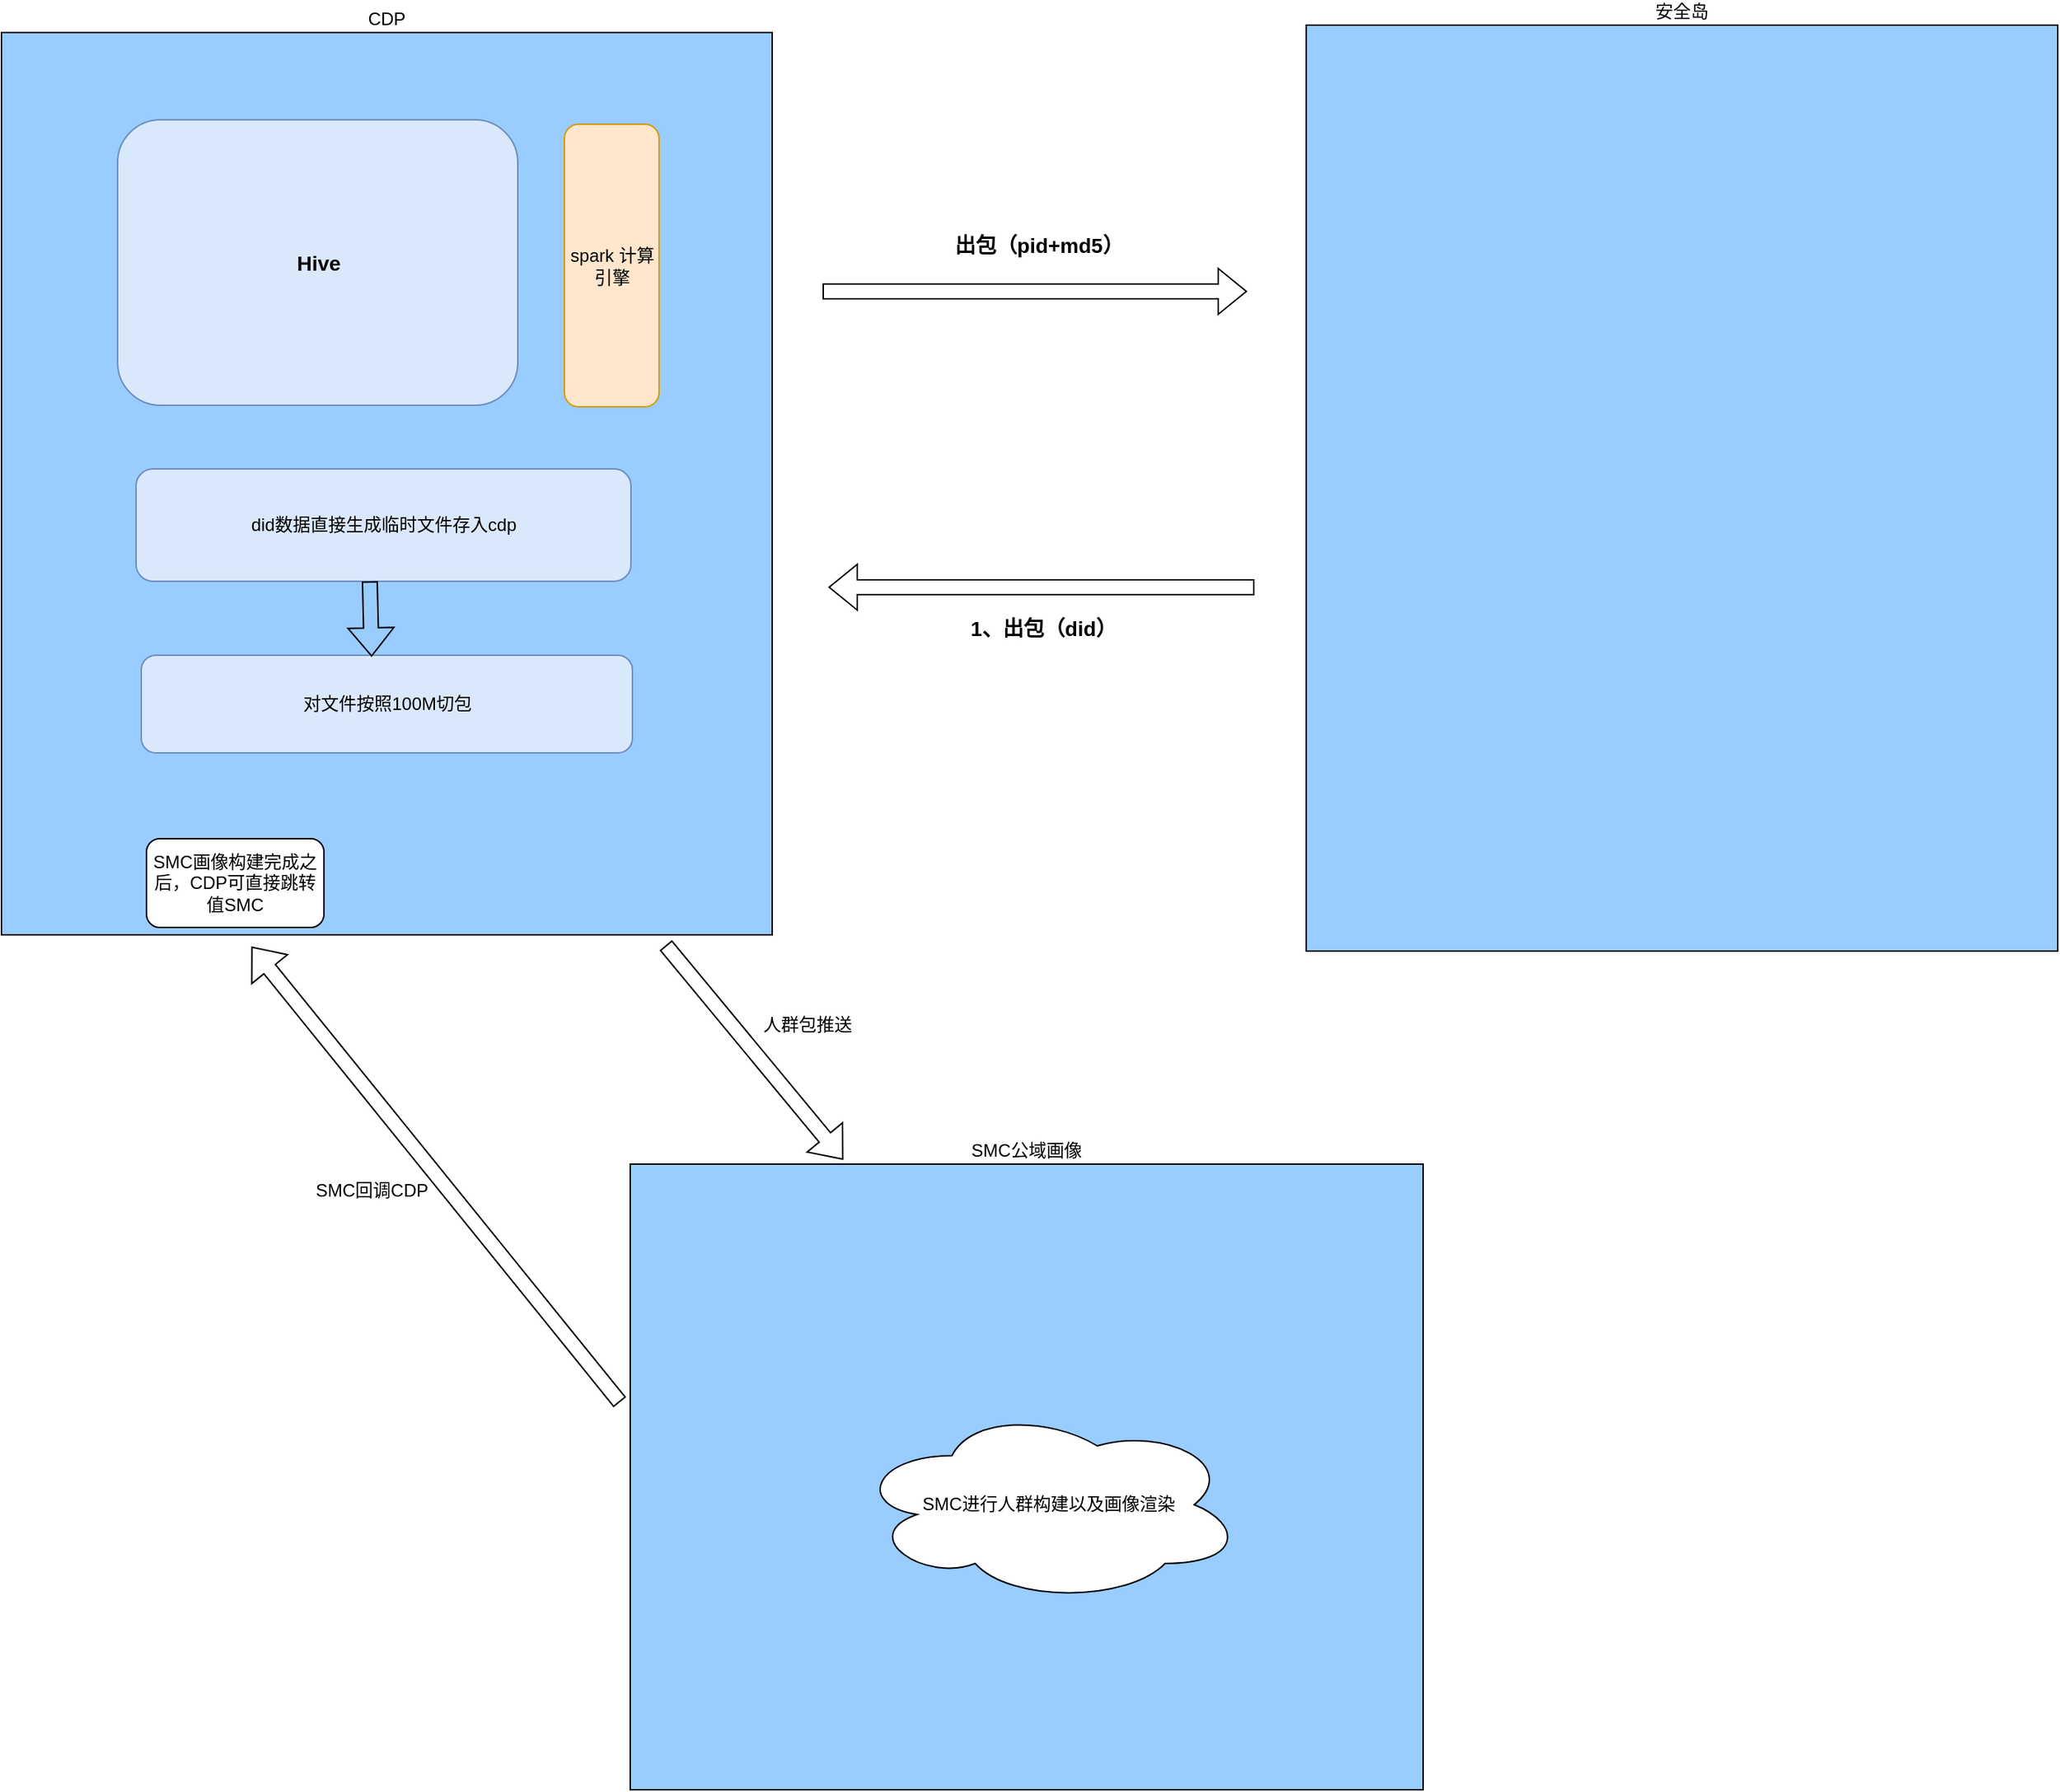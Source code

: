 <mxfile version="21.1.2" type="github">
  <diagram name="第 1 页" id="9FNGOSTYdFmzoKh4jky8">
    <mxGraphModel dx="3787" dy="952" grid="0" gridSize="10" guides="1" tooltips="1" connect="1" arrows="1" fold="1" page="1" pageScale="1" pageWidth="1700" pageHeight="1100" math="0" shadow="0">
      <root>
        <mxCell id="0" />
        <mxCell id="1" parent="0" />
        <mxCell id="w8Ea4wfVR7hNAdVZ4RfK-1" value="CDP" style="rounded=0;whiteSpace=wrap;html=1;labelPosition=center;verticalLabelPosition=top;align=center;verticalAlign=bottom;fillColor=#99CCFF;" vertex="1" parent="1">
          <mxGeometry x="-141" y="106" width="521" height="610" as="geometry" />
        </mxCell>
        <mxCell id="w8Ea4wfVR7hNAdVZ4RfK-2" value="&lt;b&gt;&lt;font style=&quot;font-size: 14px;&quot;&gt;Hive&lt;/font&gt;&lt;/b&gt;" style="rounded=1;whiteSpace=wrap;html=1;fillColor=#dae8fc;strokeColor=#6c8ebf;labelPosition=center;verticalLabelPosition=middle;align=center;verticalAlign=middle;" vertex="1" parent="1">
          <mxGeometry x="-62.5" y="165" width="270.5" height="193" as="geometry" />
        </mxCell>
        <mxCell id="w8Ea4wfVR7hNAdVZ4RfK-4" value="spark 计算引擎" style="rounded=1;whiteSpace=wrap;html=1;fillColor=#ffe6cc;strokeColor=#d79b00;" vertex="1" parent="1">
          <mxGeometry x="239.5" y="168" width="64" height="191" as="geometry" />
        </mxCell>
        <mxCell id="w8Ea4wfVR7hNAdVZ4RfK-5" value="安全岛" style="rounded=0;whiteSpace=wrap;html=1;labelPosition=center;verticalLabelPosition=top;align=center;verticalAlign=bottom;fillColor=#99CCFF;" vertex="1" parent="1">
          <mxGeometry x="741" y="101" width="508" height="626" as="geometry" />
        </mxCell>
        <mxCell id="w8Ea4wfVR7hNAdVZ4RfK-6" value="" style="shape=flexArrow;endArrow=classic;html=1;rounded=0;" edge="1" parent="1">
          <mxGeometry width="50" height="50" relative="1" as="geometry">
            <mxPoint x="414" y="281" as="sourcePoint" />
            <mxPoint x="701" y="281" as="targetPoint" />
          </mxGeometry>
        </mxCell>
        <mxCell id="w8Ea4wfVR7hNAdVZ4RfK-7" value="出包（pid+md5）" style="text;html=1;strokeColor=none;fillColor=none;align=center;verticalAlign=middle;whiteSpace=wrap;rounded=0;fontStyle=1;fontSize=14;" vertex="1" parent="1">
          <mxGeometry x="489" y="236" width="143" height="28" as="geometry" />
        </mxCell>
        <mxCell id="w8Ea4wfVR7hNAdVZ4RfK-11" value="" style="shape=flexArrow;endArrow=classic;html=1;rounded=0;" edge="1" parent="1">
          <mxGeometry width="50" height="50" relative="1" as="geometry">
            <mxPoint x="706" y="481" as="sourcePoint" />
            <mxPoint x="418" y="481" as="targetPoint" />
          </mxGeometry>
        </mxCell>
        <mxCell id="w8Ea4wfVR7hNAdVZ4RfK-12" value="1、出包（did）" style="text;html=1;strokeColor=none;fillColor=none;align=center;verticalAlign=middle;whiteSpace=wrap;rounded=0;fontStyle=1;fontSize=14;" vertex="1" parent="1">
          <mxGeometry x="492" y="495" width="143" height="28" as="geometry" />
        </mxCell>
        <mxCell id="w8Ea4wfVR7hNAdVZ4RfK-13" value="SMC公域画像" style="rounded=0;whiteSpace=wrap;html=1;labelPosition=center;verticalLabelPosition=top;align=center;verticalAlign=bottom;fillColor=#99CCFF;" vertex="1" parent="1">
          <mxGeometry x="284" y="871" width="536" height="423" as="geometry" />
        </mxCell>
        <mxCell id="w8Ea4wfVR7hNAdVZ4RfK-14" value="did数据直接生成临时文件存入cdp" style="rounded=1;whiteSpace=wrap;html=1;fillColor=#dae8fc;strokeColor=#6c8ebf;" vertex="1" parent="1">
          <mxGeometry x="-50" y="401" width="334.5" height="76" as="geometry" />
        </mxCell>
        <mxCell id="w8Ea4wfVR7hNAdVZ4RfK-15" value="对文件按照100M切包" style="rounded=1;whiteSpace=wrap;html=1;fillColor=#dae8fc;strokeColor=#6c8ebf;" vertex="1" parent="1">
          <mxGeometry x="-46.5" y="527" width="332" height="66" as="geometry" />
        </mxCell>
        <mxCell id="w8Ea4wfVR7hNAdVZ4RfK-16" value="" style="shape=flexArrow;endArrow=classic;html=1;rounded=0;" edge="1" parent="1">
          <mxGeometry width="50" height="50" relative="1" as="geometry">
            <mxPoint x="308" y="723" as="sourcePoint" />
            <mxPoint x="428" y="868" as="targetPoint" />
          </mxGeometry>
        </mxCell>
        <mxCell id="w8Ea4wfVR7hNAdVZ4RfK-17" value="" style="shape=flexArrow;endArrow=classic;html=1;rounded=0;" edge="1" parent="1">
          <mxGeometry width="50" height="50" relative="1" as="geometry">
            <mxPoint x="277" y="1032" as="sourcePoint" />
            <mxPoint x="28" y="724" as="targetPoint" />
          </mxGeometry>
        </mxCell>
        <mxCell id="w8Ea4wfVR7hNAdVZ4RfK-18" value="SMC进行人群构建以及画像渲染" style="ellipse;shape=cloud;whiteSpace=wrap;html=1;" vertex="1" parent="1">
          <mxGeometry x="436" y="1035" width="262" height="132.5" as="geometry" />
        </mxCell>
        <mxCell id="w8Ea4wfVR7hNAdVZ4RfK-19" value="SMC回调CDP" style="text;html=1;strokeColor=none;fillColor=none;align=center;verticalAlign=middle;whiteSpace=wrap;rounded=0;" vertex="1" parent="1">
          <mxGeometry x="52" y="871" width="115" height="36" as="geometry" />
        </mxCell>
        <mxCell id="w8Ea4wfVR7hNAdVZ4RfK-20" value="人群包推送" style="text;html=1;strokeColor=none;fillColor=none;align=center;verticalAlign=middle;whiteSpace=wrap;rounded=0;" vertex="1" parent="1">
          <mxGeometry x="354" y="762" width="100" height="30" as="geometry" />
        </mxCell>
        <mxCell id="w8Ea4wfVR7hNAdVZ4RfK-21" value="SMC画像构建完成之后，CDP可直接跳转值SMC" style="rounded=1;whiteSpace=wrap;html=1;" vertex="1" parent="1">
          <mxGeometry x="-43" y="651" width="120" height="60" as="geometry" />
        </mxCell>
        <mxCell id="w8Ea4wfVR7hNAdVZ4RfK-22" value="" style="shape=flexArrow;endArrow=classic;html=1;rounded=0;entryX=0.469;entryY=0.015;entryDx=0;entryDy=0;entryPerimeter=0;" edge="1" parent="1" target="w8Ea4wfVR7hNAdVZ4RfK-15">
          <mxGeometry width="50" height="50" relative="1" as="geometry">
            <mxPoint x="108" y="477" as="sourcePoint" />
            <mxPoint x="158" y="427" as="targetPoint" />
          </mxGeometry>
        </mxCell>
      </root>
    </mxGraphModel>
  </diagram>
</mxfile>
